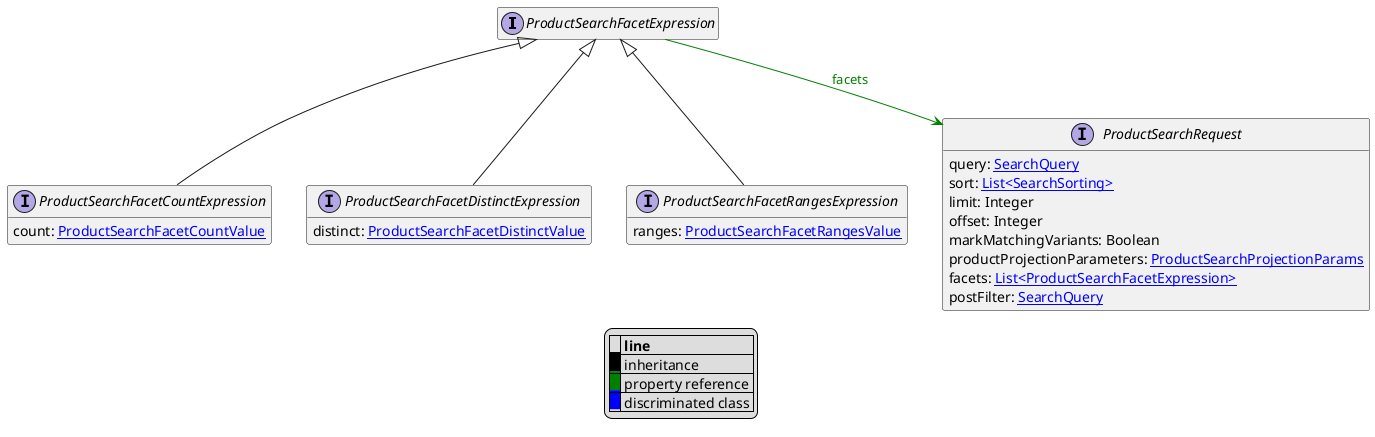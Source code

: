 @startuml

hide empty fields
hide empty methods
legend
|= |= line |
|<back:black>   </back>| inheritance |
|<back:green>   </back>| property reference |
|<back:blue>   </back>| discriminated class |
endlegend
interface ProductSearchFacetExpression [[ProductSearchFacetExpression.svg]]  {
}

interface ProductSearchFacetCountExpression [[ProductSearchFacetCountExpression.svg]] extends ProductSearchFacetExpression {
    count: [[ProductSearchFacetCountValue.svg ProductSearchFacetCountValue]]
}
interface ProductSearchFacetDistinctExpression [[ProductSearchFacetDistinctExpression.svg]] extends ProductSearchFacetExpression {
    distinct: [[ProductSearchFacetDistinctValue.svg ProductSearchFacetDistinctValue]]
}
interface ProductSearchFacetRangesExpression [[ProductSearchFacetRangesExpression.svg]] extends ProductSearchFacetExpression {
    ranges: [[ProductSearchFacetRangesValue.svg ProductSearchFacetRangesValue]]
}

interface ProductSearchRequest [[ProductSearchRequest.svg]]  {
    query: [[SearchQuery.svg SearchQuery]]
    sort: [[SearchSorting.svg List<SearchSorting>]]
    limit: Integer
    offset: Integer
    markMatchingVariants: Boolean
    productProjectionParameters: [[ProductSearchProjectionParams.svg ProductSearchProjectionParams]]
    facets: [[ProductSearchFacetExpression.svg List<ProductSearchFacetExpression>]]
    postFilter: [[SearchQuery.svg SearchQuery]]
}

ProductSearchFacetExpression --> ProductSearchRequest #green;text:green : "facets"
@enduml
